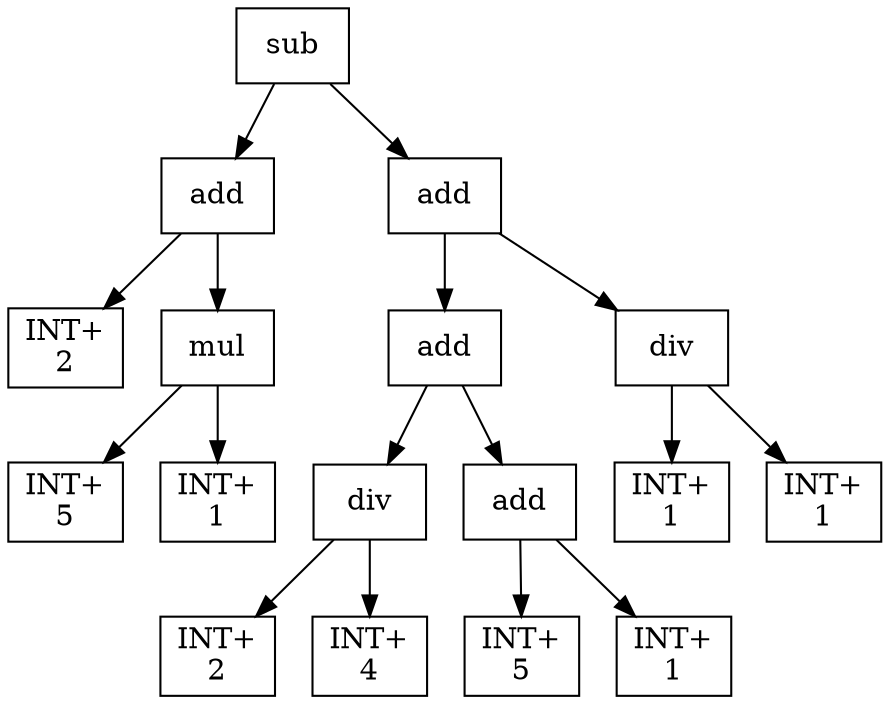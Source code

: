 digraph expr {
  node [shape=box];
  n1 [label="sub"];
  n2 [label="add"];
  n3 [label="INT+\n2"];
  n4 [label="mul"];
  n5 [label="INT+\n5"];
  n6 [label="INT+\n1"];
  n4 -> n5;
  n4 -> n6;
  n2 -> n3;
  n2 -> n4;
  n7 [label="add"];
  n8 [label="add"];
  n9 [label="div"];
  n10 [label="INT+\n2"];
  n11 [label="INT+\n4"];
  n9 -> n10;
  n9 -> n11;
  n12 [label="add"];
  n13 [label="INT+\n5"];
  n14 [label="INT+\n1"];
  n12 -> n13;
  n12 -> n14;
  n8 -> n9;
  n8 -> n12;
  n15 [label="div"];
  n16 [label="INT+\n1"];
  n17 [label="INT+\n1"];
  n15 -> n16;
  n15 -> n17;
  n7 -> n8;
  n7 -> n15;
  n1 -> n2;
  n1 -> n7;
}